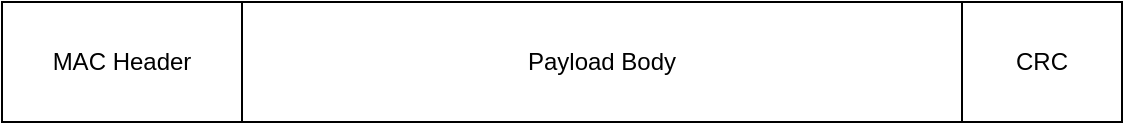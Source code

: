 <mxfile version="25.0.3">
  <diagram name="MPDU结构" id="-qujfh7LNGp53tUOE8nW">
    <mxGraphModel dx="819" dy="451" grid="1" gridSize="10" guides="1" tooltips="1" connect="1" arrows="1" fold="1" page="1" pageScale="1" pageWidth="827" pageHeight="1169" math="0" shadow="0">
      <root>
        <mxCell id="0" />
        <mxCell id="1" parent="0" />
        <mxCell id="AdPsdc_bAD_s1Bdx0XPb-1" value="MAC Header" style="rounded=0;whiteSpace=wrap;html=1;" vertex="1" parent="1">
          <mxGeometry x="120" y="200" width="120" height="60" as="geometry" />
        </mxCell>
        <mxCell id="AdPsdc_bAD_s1Bdx0XPb-2" value="Payload Body" style="rounded=0;whiteSpace=wrap;html=1;" vertex="1" parent="1">
          <mxGeometry x="240" y="200" width="360" height="60" as="geometry" />
        </mxCell>
        <mxCell id="AdPsdc_bAD_s1Bdx0XPb-3" value="CRC" style="rounded=0;whiteSpace=wrap;html=1;" vertex="1" parent="1">
          <mxGeometry x="600" y="200" width="80" height="60" as="geometry" />
        </mxCell>
      </root>
    </mxGraphModel>
  </diagram>
</mxfile>
